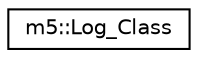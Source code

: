 digraph "Graphical Class Hierarchy"
{
 // LATEX_PDF_SIZE
  edge [fontname="Helvetica",fontsize="10",labelfontname="Helvetica",labelfontsize="10"];
  node [fontname="Helvetica",fontsize="10",shape=record];
  rankdir="LR";
  Node0 [label="m5::Log_Class",height=0.2,width=0.4,color="black", fillcolor="white", style="filled",URL="$classm5_1_1Log__Class.html",tooltip=" "];
}
